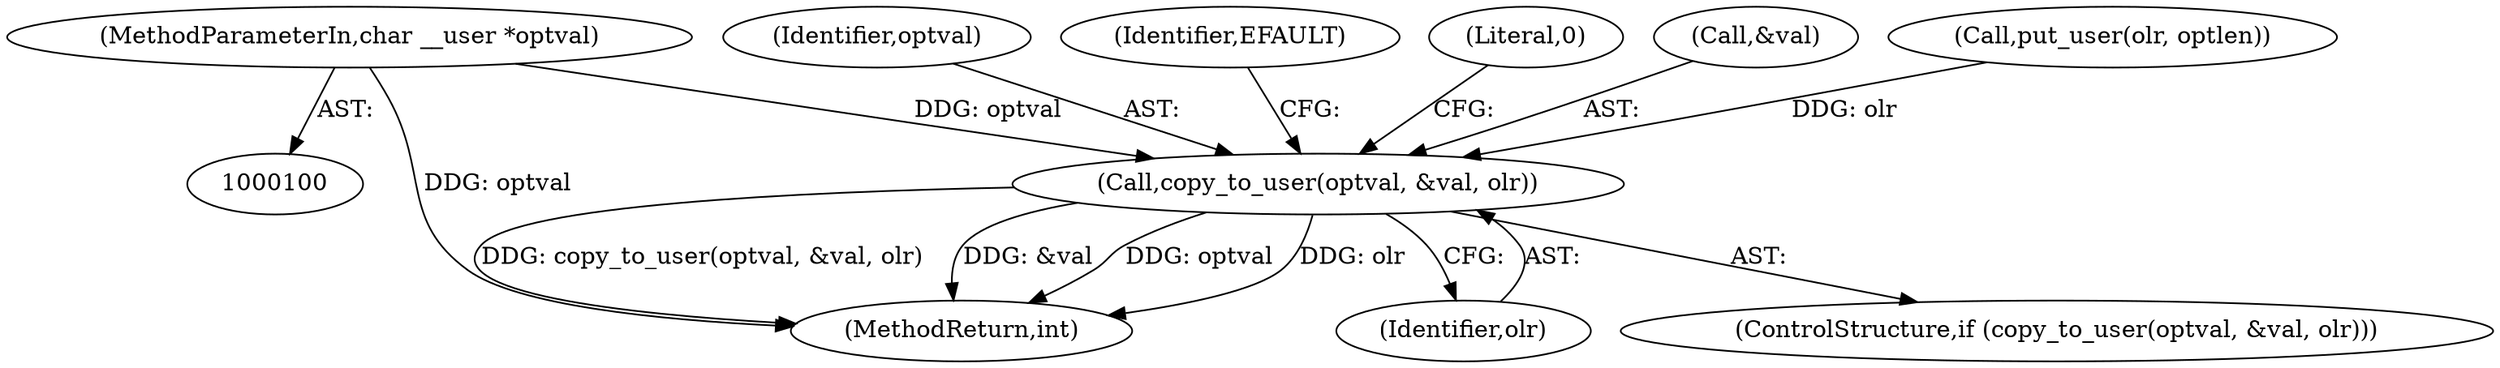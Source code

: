 digraph "0_linux_99253eb750fda6a644d5188fb26c43bad8d5a745@pointer" {
"1000103" [label="(MethodParameterIn,char __user *optval)"];
"1000191" [label="(Call,copy_to_user(optval, &val, olr))"];
"1000192" [label="(Identifier,optval)"];
"1000198" [label="(Identifier,EFAULT)"];
"1000191" [label="(Call,copy_to_user(optval, &val, olr))"];
"1000200" [label="(Literal,0)"];
"1000201" [label="(MethodReturn,int)"];
"1000103" [label="(MethodParameterIn,char __user *optval)"];
"1000195" [label="(Identifier,olr)"];
"1000190" [label="(ControlStructure,if (copy_to_user(optval, &val, olr)))"];
"1000193" [label="(Call,&val)"];
"1000184" [label="(Call,put_user(olr, optlen))"];
"1000103" -> "1000100"  [label="AST: "];
"1000103" -> "1000201"  [label="DDG: optval"];
"1000103" -> "1000191"  [label="DDG: optval"];
"1000191" -> "1000190"  [label="AST: "];
"1000191" -> "1000195"  [label="CFG: "];
"1000192" -> "1000191"  [label="AST: "];
"1000193" -> "1000191"  [label="AST: "];
"1000195" -> "1000191"  [label="AST: "];
"1000198" -> "1000191"  [label="CFG: "];
"1000200" -> "1000191"  [label="CFG: "];
"1000191" -> "1000201"  [label="DDG: olr"];
"1000191" -> "1000201"  [label="DDG: copy_to_user(optval, &val, olr)"];
"1000191" -> "1000201"  [label="DDG: &val"];
"1000191" -> "1000201"  [label="DDG: optval"];
"1000184" -> "1000191"  [label="DDG: olr"];
}
